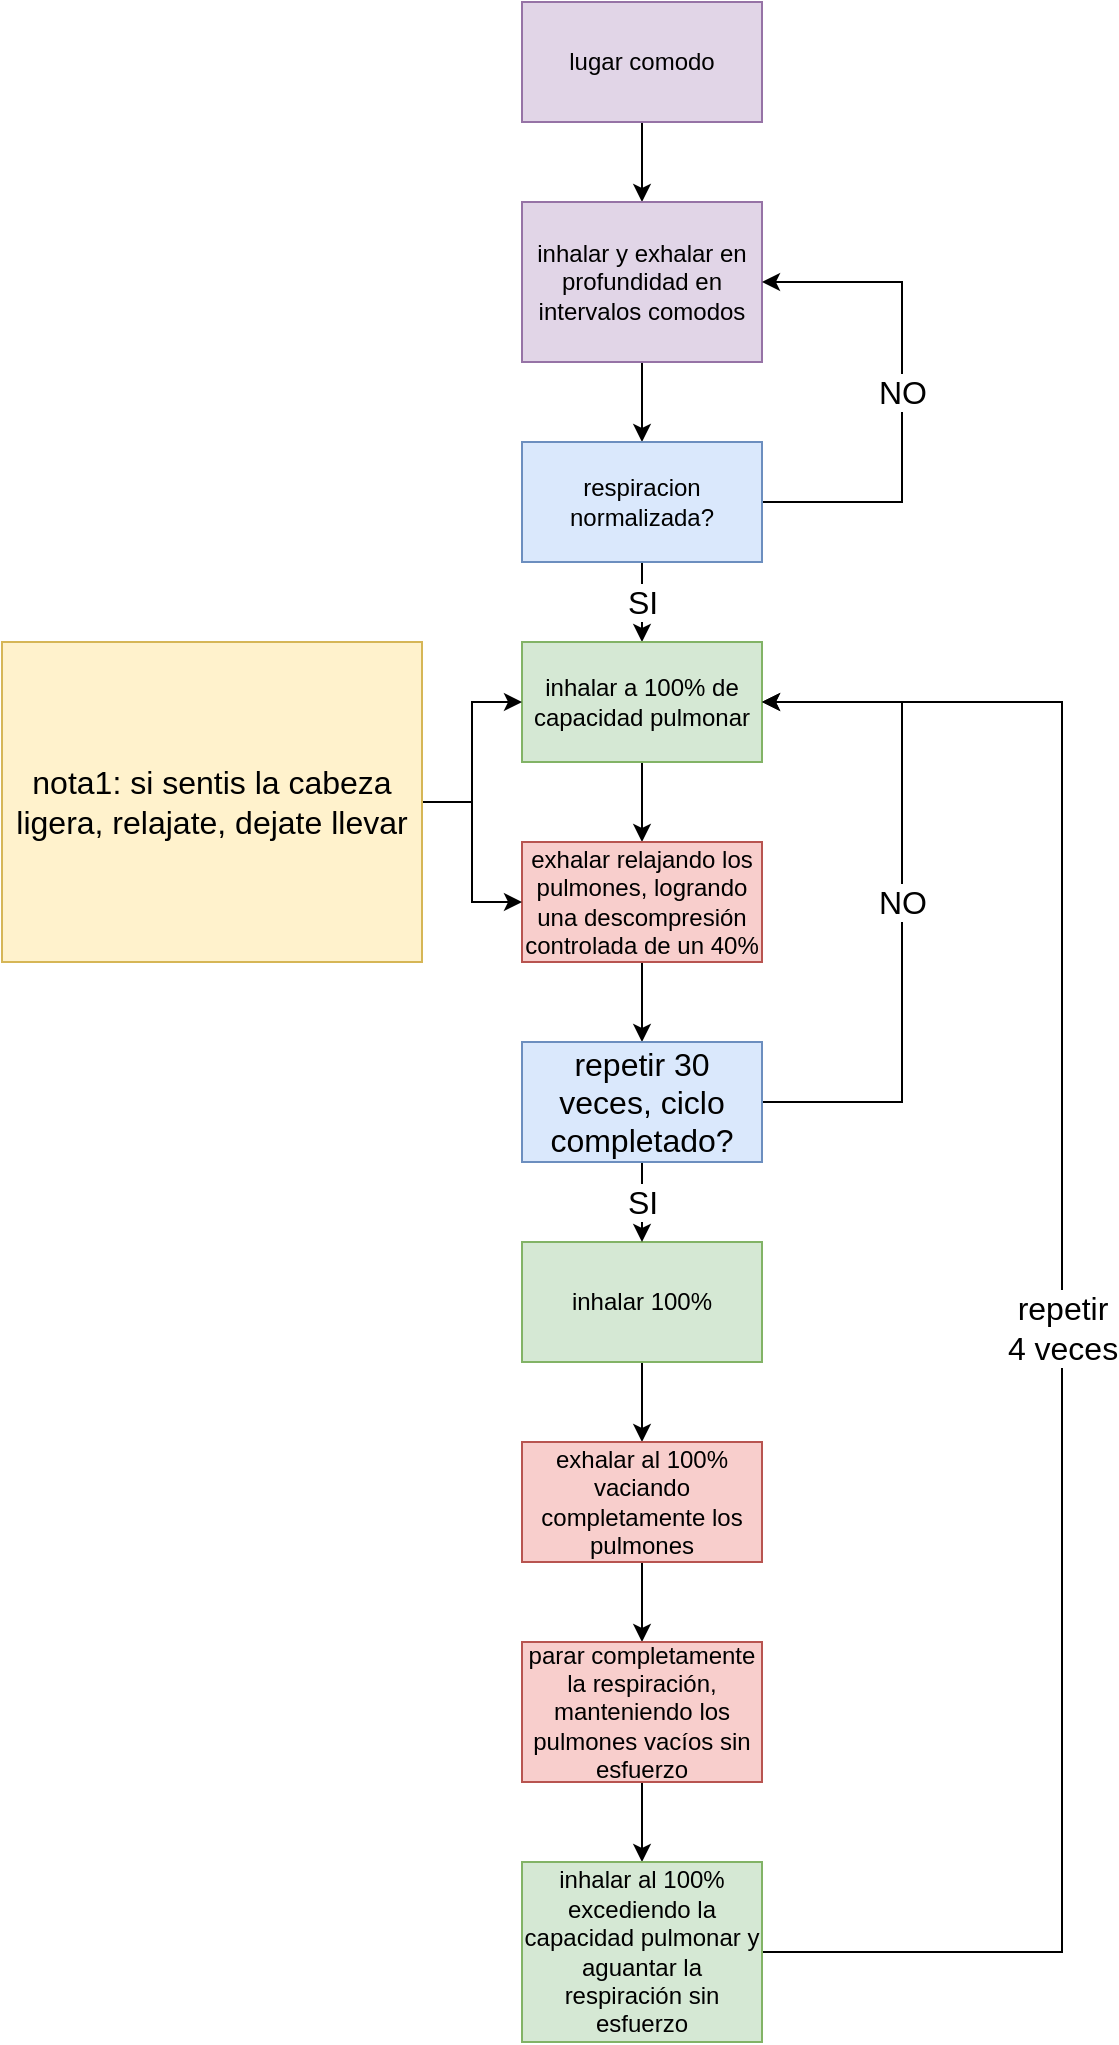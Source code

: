 <mxfile version="14.2.9" type="github">
  <diagram id="3oyoTQynbpDbM4ZEqOCm" name="Page-1">
    <mxGraphModel dx="2412" dy="950" grid="1" gridSize="10" guides="1" tooltips="1" connect="1" arrows="1" fold="1" page="1" pageScale="1" pageWidth="850" pageHeight="1100" math="0" shadow="0">
      <root>
        <mxCell id="0" />
        <mxCell id="1" parent="0" />
        <mxCell id="PqaMejwaI_BLGs7dTHtu-3" value="" style="edgeStyle=orthogonalEdgeStyle;rounded=0;orthogonalLoop=1;jettySize=auto;html=1;" edge="1" parent="1" source="PqaMejwaI_BLGs7dTHtu-1" target="PqaMejwaI_BLGs7dTHtu-2">
          <mxGeometry relative="1" as="geometry" />
        </mxCell>
        <mxCell id="PqaMejwaI_BLGs7dTHtu-1" value="lugar comodo" style="rounded=0;whiteSpace=wrap;html=1;fillColor=#e1d5e7;strokeColor=#9673a6;" vertex="1" parent="1">
          <mxGeometry x="250" y="100" width="120" height="60" as="geometry" />
        </mxCell>
        <mxCell id="PqaMejwaI_BLGs7dTHtu-5" value="" style="edgeStyle=orthogonalEdgeStyle;rounded=0;orthogonalLoop=1;jettySize=auto;html=1;" edge="1" parent="1" source="PqaMejwaI_BLGs7dTHtu-2" target="PqaMejwaI_BLGs7dTHtu-4">
          <mxGeometry relative="1" as="geometry" />
        </mxCell>
        <mxCell id="PqaMejwaI_BLGs7dTHtu-2" value="inhalar y exhalar en profundidad en intervalos comodos" style="rounded=0;whiteSpace=wrap;html=1;fillColor=#e1d5e7;strokeColor=#9673a6;" vertex="1" parent="1">
          <mxGeometry x="250" y="200" width="120" height="80" as="geometry" />
        </mxCell>
        <mxCell id="PqaMejwaI_BLGs7dTHtu-9" value="NO" style="edgeStyle=orthogonalEdgeStyle;rounded=0;orthogonalLoop=1;jettySize=auto;html=1;entryX=1;entryY=0.5;entryDx=0;entryDy=0;fontSize=16;" edge="1" parent="1" source="PqaMejwaI_BLGs7dTHtu-4" target="PqaMejwaI_BLGs7dTHtu-2">
          <mxGeometry relative="1" as="geometry">
            <Array as="points">
              <mxPoint x="440" y="350" />
              <mxPoint x="440" y="240" />
            </Array>
          </mxGeometry>
        </mxCell>
        <mxCell id="PqaMejwaI_BLGs7dTHtu-11" value="SI" style="edgeStyle=orthogonalEdgeStyle;rounded=0;orthogonalLoop=1;jettySize=auto;html=1;fontSize=16;" edge="1" parent="1" source="PqaMejwaI_BLGs7dTHtu-4" target="PqaMejwaI_BLGs7dTHtu-10">
          <mxGeometry relative="1" as="geometry" />
        </mxCell>
        <mxCell id="PqaMejwaI_BLGs7dTHtu-4" value="respiracion normalizada?" style="whiteSpace=wrap;html=1;rounded=0;fillColor=#dae8fc;strokeColor=#6c8ebf;" vertex="1" parent="1">
          <mxGeometry x="250" y="320" width="120" height="60" as="geometry" />
        </mxCell>
        <mxCell id="PqaMejwaI_BLGs7dTHtu-13" value="" style="edgeStyle=orthogonalEdgeStyle;rounded=0;orthogonalLoop=1;jettySize=auto;html=1;fontSize=16;" edge="1" parent="1" source="PqaMejwaI_BLGs7dTHtu-10" target="PqaMejwaI_BLGs7dTHtu-12">
          <mxGeometry relative="1" as="geometry" />
        </mxCell>
        <mxCell id="PqaMejwaI_BLGs7dTHtu-10" value="inhalar a 100% de capacidad pulmonar" style="whiteSpace=wrap;html=1;rounded=0;fillColor=#d5e8d4;strokeColor=#82b366;" vertex="1" parent="1">
          <mxGeometry x="250" y="420" width="120" height="60" as="geometry" />
        </mxCell>
        <mxCell id="PqaMejwaI_BLGs7dTHtu-32" value="" style="edgeStyle=orthogonalEdgeStyle;rounded=0;orthogonalLoop=1;jettySize=auto;html=1;fontSize=16;" edge="1" parent="1" source="PqaMejwaI_BLGs7dTHtu-12" target="PqaMejwaI_BLGs7dTHtu-31">
          <mxGeometry relative="1" as="geometry" />
        </mxCell>
        <mxCell id="PqaMejwaI_BLGs7dTHtu-12" value="exhalar relajando los pulmones, logrando una descompresión controlada de un 40%" style="whiteSpace=wrap;html=1;rounded=0;fillColor=#f8cecc;strokeColor=#b85450;" vertex="1" parent="1">
          <mxGeometry x="250" y="520" width="120" height="60" as="geometry" />
        </mxCell>
        <mxCell id="PqaMejwaI_BLGs7dTHtu-27" style="edgeStyle=orthogonalEdgeStyle;rounded=0;orthogonalLoop=1;jettySize=auto;html=1;entryX=0;entryY=0.5;entryDx=0;entryDy=0;fontSize=16;" edge="1" parent="1" source="PqaMejwaI_BLGs7dTHtu-15" target="PqaMejwaI_BLGs7dTHtu-10">
          <mxGeometry relative="1" as="geometry" />
        </mxCell>
        <mxCell id="PqaMejwaI_BLGs7dTHtu-28" style="edgeStyle=orthogonalEdgeStyle;rounded=0;orthogonalLoop=1;jettySize=auto;html=1;entryX=0;entryY=0.5;entryDx=0;entryDy=0;fontSize=16;" edge="1" parent="1" source="PqaMejwaI_BLGs7dTHtu-15" target="PqaMejwaI_BLGs7dTHtu-12">
          <mxGeometry relative="1" as="geometry" />
        </mxCell>
        <mxCell id="PqaMejwaI_BLGs7dTHtu-15" value="nota1: si sentis la cabeza ligera, relajate, dejate llevar" style="rounded=0;whiteSpace=wrap;html=1;fontSize=16;fillColor=#fff2cc;strokeColor=#d6b656;" vertex="1" parent="1">
          <mxGeometry x="-10" y="420" width="210" height="160" as="geometry" />
        </mxCell>
        <mxCell id="PqaMejwaI_BLGs7dTHtu-19" value="" style="edgeStyle=orthogonalEdgeStyle;rounded=0;orthogonalLoop=1;jettySize=auto;html=1;fontSize=16;" edge="1" parent="1" source="PqaMejwaI_BLGs7dTHtu-16" target="PqaMejwaI_BLGs7dTHtu-18">
          <mxGeometry relative="1" as="geometry" />
        </mxCell>
        <mxCell id="PqaMejwaI_BLGs7dTHtu-16" value="inhalar 100%" style="whiteSpace=wrap;html=1;rounded=0;fillColor=#d5e8d4;strokeColor=#82b366;" vertex="1" parent="1">
          <mxGeometry x="250" y="720" width="120" height="60" as="geometry" />
        </mxCell>
        <mxCell id="PqaMejwaI_BLGs7dTHtu-21" value="" style="edgeStyle=orthogonalEdgeStyle;rounded=0;orthogonalLoop=1;jettySize=auto;html=1;fontSize=16;" edge="1" parent="1" source="PqaMejwaI_BLGs7dTHtu-18" target="PqaMejwaI_BLGs7dTHtu-20">
          <mxGeometry relative="1" as="geometry" />
        </mxCell>
        <mxCell id="PqaMejwaI_BLGs7dTHtu-18" value="exhalar al 100% vaciando completamente los pulmones" style="whiteSpace=wrap;html=1;rounded=0;fillColor=#f8cecc;strokeColor=#b85450;" vertex="1" parent="1">
          <mxGeometry x="250" y="820" width="120" height="60" as="geometry" />
        </mxCell>
        <mxCell id="PqaMejwaI_BLGs7dTHtu-23" value="" style="edgeStyle=orthogonalEdgeStyle;rounded=0;orthogonalLoop=1;jettySize=auto;html=1;fontSize=16;" edge="1" parent="1" source="PqaMejwaI_BLGs7dTHtu-20" target="PqaMejwaI_BLGs7dTHtu-22">
          <mxGeometry relative="1" as="geometry" />
        </mxCell>
        <mxCell id="PqaMejwaI_BLGs7dTHtu-20" value="parar completamente la respiración, manteniendo los pulmones vacíos sin esfuerzo" style="whiteSpace=wrap;html=1;rounded=0;fillColor=#f8cecc;strokeColor=#b85450;" vertex="1" parent="1">
          <mxGeometry x="250" y="920" width="120" height="70" as="geometry" />
        </mxCell>
        <mxCell id="PqaMejwaI_BLGs7dTHtu-24" value="repetir&lt;br&gt;4 veces" style="edgeStyle=orthogonalEdgeStyle;rounded=0;orthogonalLoop=1;jettySize=auto;html=1;fontSize=16;entryX=1;entryY=0.5;entryDx=0;entryDy=0;" edge="1" parent="1" source="PqaMejwaI_BLGs7dTHtu-22" target="PqaMejwaI_BLGs7dTHtu-10">
          <mxGeometry relative="1" as="geometry">
            <mxPoint x="370" y="130" as="targetPoint" />
            <Array as="points">
              <mxPoint x="520" y="1075" />
              <mxPoint x="520" y="450" />
            </Array>
          </mxGeometry>
        </mxCell>
        <mxCell id="PqaMejwaI_BLGs7dTHtu-22" value="inhalar al 100% excediendo la capacidad pulmonar y aguantar la respiración sin esfuerzo" style="whiteSpace=wrap;html=1;rounded=0;fillColor=#d5e8d4;strokeColor=#82b366;" vertex="1" parent="1">
          <mxGeometry x="250" y="1030" width="120" height="90" as="geometry" />
        </mxCell>
        <mxCell id="PqaMejwaI_BLGs7dTHtu-33" value="NO" style="edgeStyle=orthogonalEdgeStyle;rounded=0;orthogonalLoop=1;jettySize=auto;html=1;entryX=1;entryY=0.5;entryDx=0;entryDy=0;fontSize=16;" edge="1" parent="1" source="PqaMejwaI_BLGs7dTHtu-31" target="PqaMejwaI_BLGs7dTHtu-10">
          <mxGeometry relative="1" as="geometry">
            <Array as="points">
              <mxPoint x="440" y="650" />
              <mxPoint x="440" y="450" />
            </Array>
          </mxGeometry>
        </mxCell>
        <mxCell id="PqaMejwaI_BLGs7dTHtu-37" value="SI" style="edgeStyle=orthogonalEdgeStyle;rounded=0;orthogonalLoop=1;jettySize=auto;html=1;fontSize=16;" edge="1" parent="1" source="PqaMejwaI_BLGs7dTHtu-31" target="PqaMejwaI_BLGs7dTHtu-16">
          <mxGeometry relative="1" as="geometry" />
        </mxCell>
        <mxCell id="PqaMejwaI_BLGs7dTHtu-31" value="repetir 30 veces, ciclo completado?" style="rounded=0;whiteSpace=wrap;html=1;fontSize=16;fillColor=#dae8fc;strokeColor=#6c8ebf;" vertex="1" parent="1">
          <mxGeometry x="250" y="620" width="120" height="60" as="geometry" />
        </mxCell>
      </root>
    </mxGraphModel>
  </diagram>
</mxfile>
